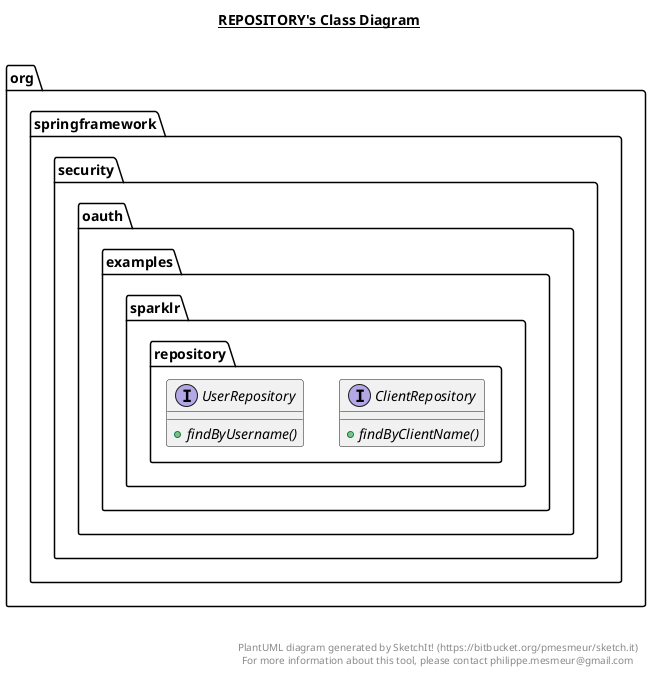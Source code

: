 @startuml

title __REPOSITORY's Class Diagram__\n

  namespace org.springframework.security.oauth.examples.sparklr {
    namespace repository {
      interface org.springframework.security.oauth.examples.sparklr.repository.ClientRepository {
          {abstract} + findByClientName()
      }
    }
  }
  

  namespace org.springframework.security.oauth.examples.sparklr {
    namespace repository {
      interface org.springframework.security.oauth.examples.sparklr.repository.UserRepository {
          {abstract} + findByUsername()
      }
    }
  }
  



right footer


PlantUML diagram generated by SketchIt! (https://bitbucket.org/pmesmeur/sketch.it)
For more information about this tool, please contact philippe.mesmeur@gmail.com
endfooter

@enduml
